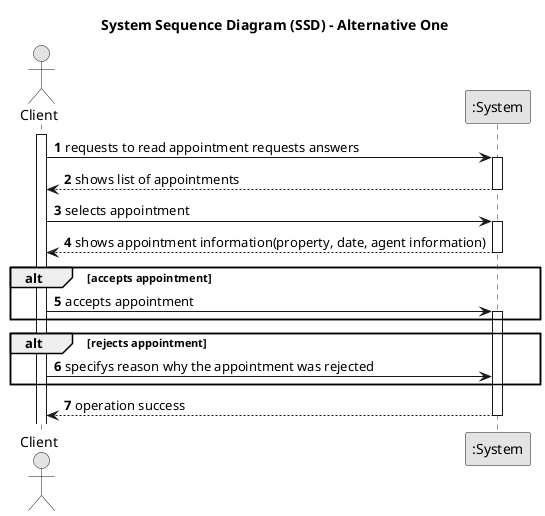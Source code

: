 @startuml
skinparam monochrome true
skinparam packageStyle rectangle
skinparam shadowing false

title System Sequence Diagram (SSD) - Alternative One

autonumber

actor "Client" as Client
participant ":System" as System

activate Client

    Client -> System : requests to read appointment requests answers
    activate System
    System --> Client : shows list of appointments
    deactivate System

    Client ->System : selects appointment
    activate System
    System-->Client: shows appointment information(property, date, agent information)
    deactivate System

    alt accepts appointment
    Client->System: accepts appointment
    activate System
    end


     alt rejects appointment
     Client->System: specifys reason why the appointment was rejected
    end


    System-->Client: operation success
    deactivate System
@enduml